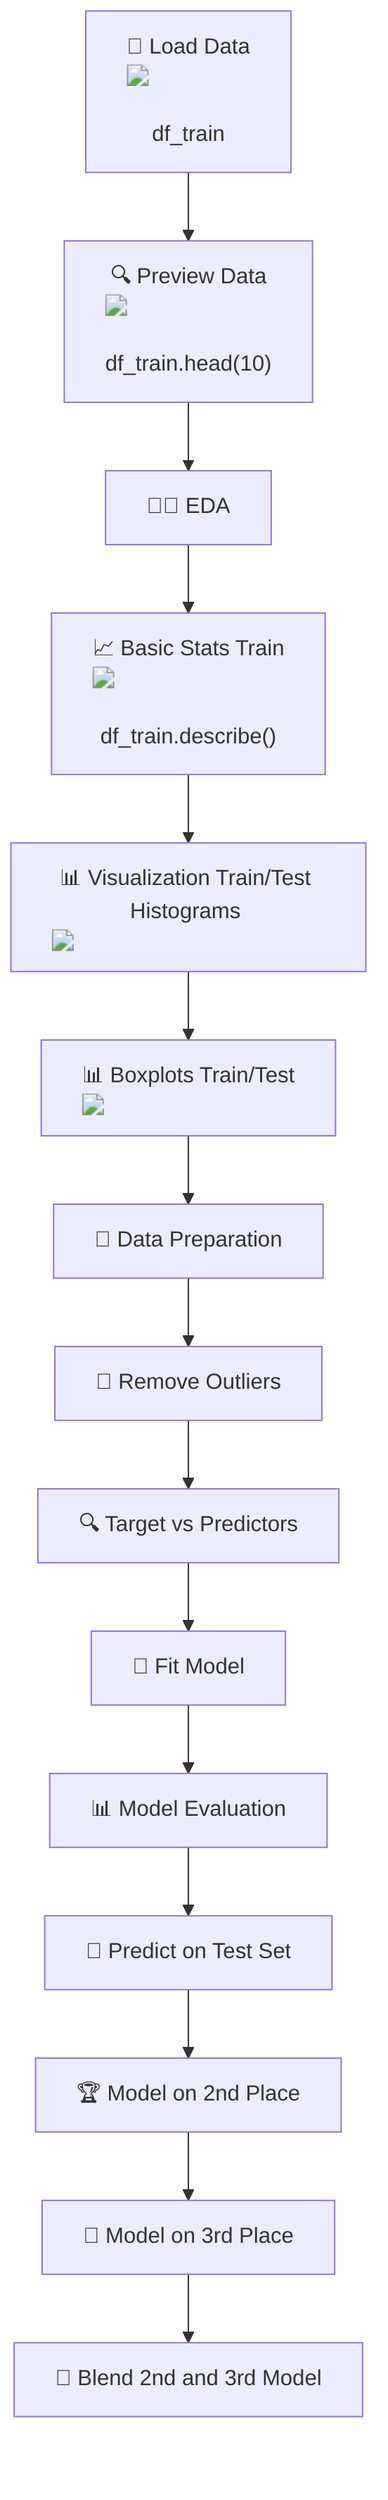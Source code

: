 flowchart TD
    A["📁 Load Data <img src='../input/playground-series-s3e3/train.csv'/> <br/> df_train"] --> B["🔍 Preview Data <img src='path/to/dummy_plots/barplot_template.svg'/> <br/> df_train.head(10)"]
    B --> C["🧑‍🏫 EDA"]
    C --> D["📈 Basic Stats Train <img src='path/to/dummy_plots/hist_template.svg'/> <br/> df_train.describe()"]
    D --> E["📊 Visualization Train/Test Histograms <img src='path/to/dummy_plots/hist_template.svg'/>"]
    E --> F["📊 Boxplots Train/Test <img src='path/to/dummy_plots/boxplot_template.svg'/>"]
    F --> G["🔧 Data Preparation"]
    G --> H["🔄 Remove Outliers"]
    H --> I["🔍 Target vs Predictors"]
    I --> J["🤖 Fit Model"]
    J --> K["📊 Model Evaluation"]
    K --> L["🔮 Predict on Test Set"]
    L --> M["🏆 Model on 2nd Place"]
    M --> N["🏅 Model on 3rd Place"]
    N --> O["🔀 Blend 2nd and 3rd Model"]